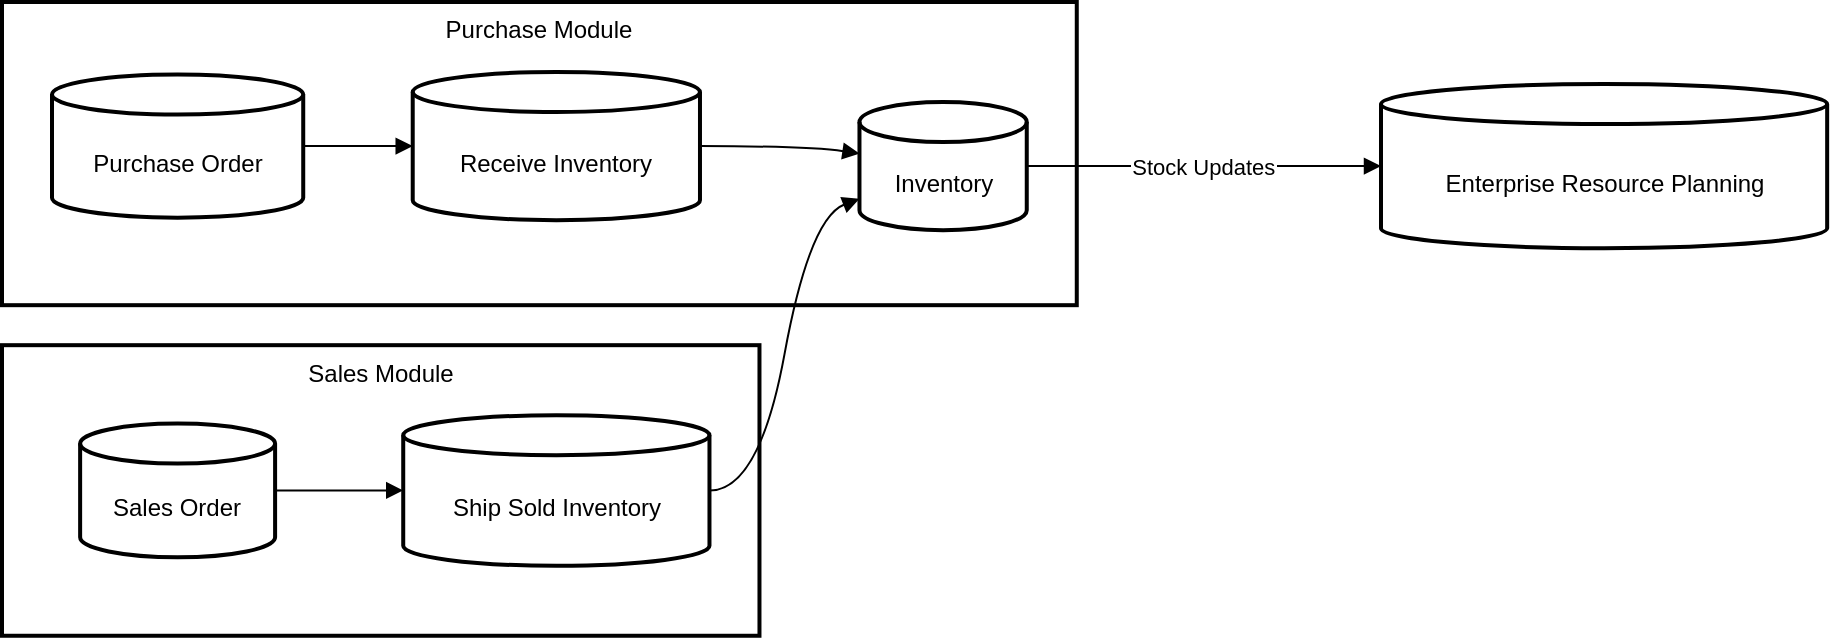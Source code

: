 <mxfile version="21.0.6" type="github"><diagram name="Page-1" id="eBDjmsidAM_QVn-FFqh-"><mxGraphModel><root><mxCell id="0"/><mxCell id="1" parent="0"/><mxCell id="2" value="Sales Module" style="whiteSpace=wrap;strokeWidth=2;verticalAlign=top;" vertex="1" parent="1"><mxGeometry y="171.591" width="378.734" height="145.291" as="geometry"/></mxCell><mxCell id="3" value="Ship Sold Inventory" style="shape=cylinder3;boundedLbl=1;backgroundOutline=1;size=10;strokeWidth=2;whiteSpace=wrap;" vertex="1" parent="1"><mxGeometry x="200.617" y="206.591" width="153.117" height="75.291" as="geometry"/></mxCell><mxCell id="4" value="Sales Order" style="shape=cylinder3;boundedLbl=1;backgroundOutline=1;size=10;strokeWidth=2;whiteSpace=wrap;" vertex="1" parent="1"><mxGeometry x="39.066" y="210.806" width="97.484" height="66.862" as="geometry"/></mxCell><mxCell id="5" value="Purchase Module" style="whiteSpace=wrap;strokeWidth=2;verticalAlign=top;" vertex="1" parent="1"><mxGeometry y="9.537e-7" width="537.383" height="151.591" as="geometry"/></mxCell><mxCell id="6" value="Receive Inventory" style="shape=cylinder3;boundedLbl=1;backgroundOutline=1;size=10;strokeWidth=2;whiteSpace=wrap;" vertex="1" parent="1"><mxGeometry x="205.359" y="35" width="143.633" height="74.101" as="geometry"/></mxCell><mxCell id="7" value="Purchase Order" style="shape=cylinder3;boundedLbl=1;backgroundOutline=1;size=10;strokeWidth=2;whiteSpace=wrap;" vertex="1" parent="1"><mxGeometry x="25" y="36.254" width="125.617" height="71.592" as="geometry"/></mxCell><mxCell id="8" value="Inventory" style="shape=cylinder3;boundedLbl=1;backgroundOutline=1;size=10;strokeWidth=2;whiteSpace=wrap;" vertex="1" parent="1"><mxGeometry x="428.734" y="50.02" width="83.648" height="64.061" as="geometry"/></mxCell><mxCell id="9" value="Enterprise Resource Planning" style="shape=cylinder3;boundedLbl=1;backgroundOutline=1;size=10;strokeWidth=2;whiteSpace=wrap;" vertex="1" parent="1"><mxGeometry x="689.5" y="41.017" width="223.078" height="82.066" as="geometry"/></mxCell><mxCell id="10" value="" style="curved=1;startArrow=none;endArrow=block;exitX=1;exitY=0.5;entryX=0;entryY=0.5;" edge="1" parent="1" source="7" target="6"><mxGeometry relative="1" as="geometry"><Array as="points"/></mxGeometry></mxCell><mxCell id="11" value="" style="curved=1;startArrow=none;endArrow=block;exitX=1;exitY=0.5;entryX=0;entryY=0.402;" edge="1" parent="1" source="6" target="8"><mxGeometry relative="1" as="geometry"><Array as="points"><mxPoint x="403.734" y="72.051"/></Array></mxGeometry></mxCell><mxCell id="12" value="" style="curved=1;startArrow=none;endArrow=block;exitX=1;exitY=0.5;entryX=0;entryY=0.5;" edge="1" parent="1" source="4" target="3"><mxGeometry relative="1" as="geometry"><Array as="points"/></mxGeometry></mxCell><mxCell id="13" value="" style="curved=1;startArrow=none;endArrow=block;exitX=1;exitY=0.5;entryX=0;entryY=0.754;" edge="1" parent="1" source="3" target="8"><mxGeometry relative="1" as="geometry"><Array as="points"><mxPoint x="378.734" y="244.237"/><mxPoint x="403.734" y="108.076"/></Array></mxGeometry></mxCell><mxCell id="14" value="Stock Updates" style="curved=1;startArrow=none;endArrow=block;exitX=1;exitY=0.5;entryX=0;entryY=0.5;" edge="1" parent="1" source="8" target="9"><mxGeometry relative="1" as="geometry"><Array as="points"/></mxGeometry></mxCell></root></mxGraphModel></diagram></mxfile>